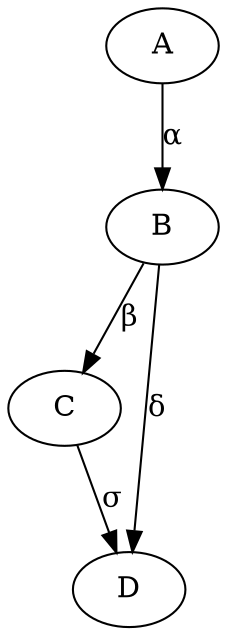 digraph G {
    
    A -> B [label="&alpha;"]
    B -> C [label="&beta;"]
    B -> D [label="&delta;"]
    C -> D [label="&sigma;"]

}